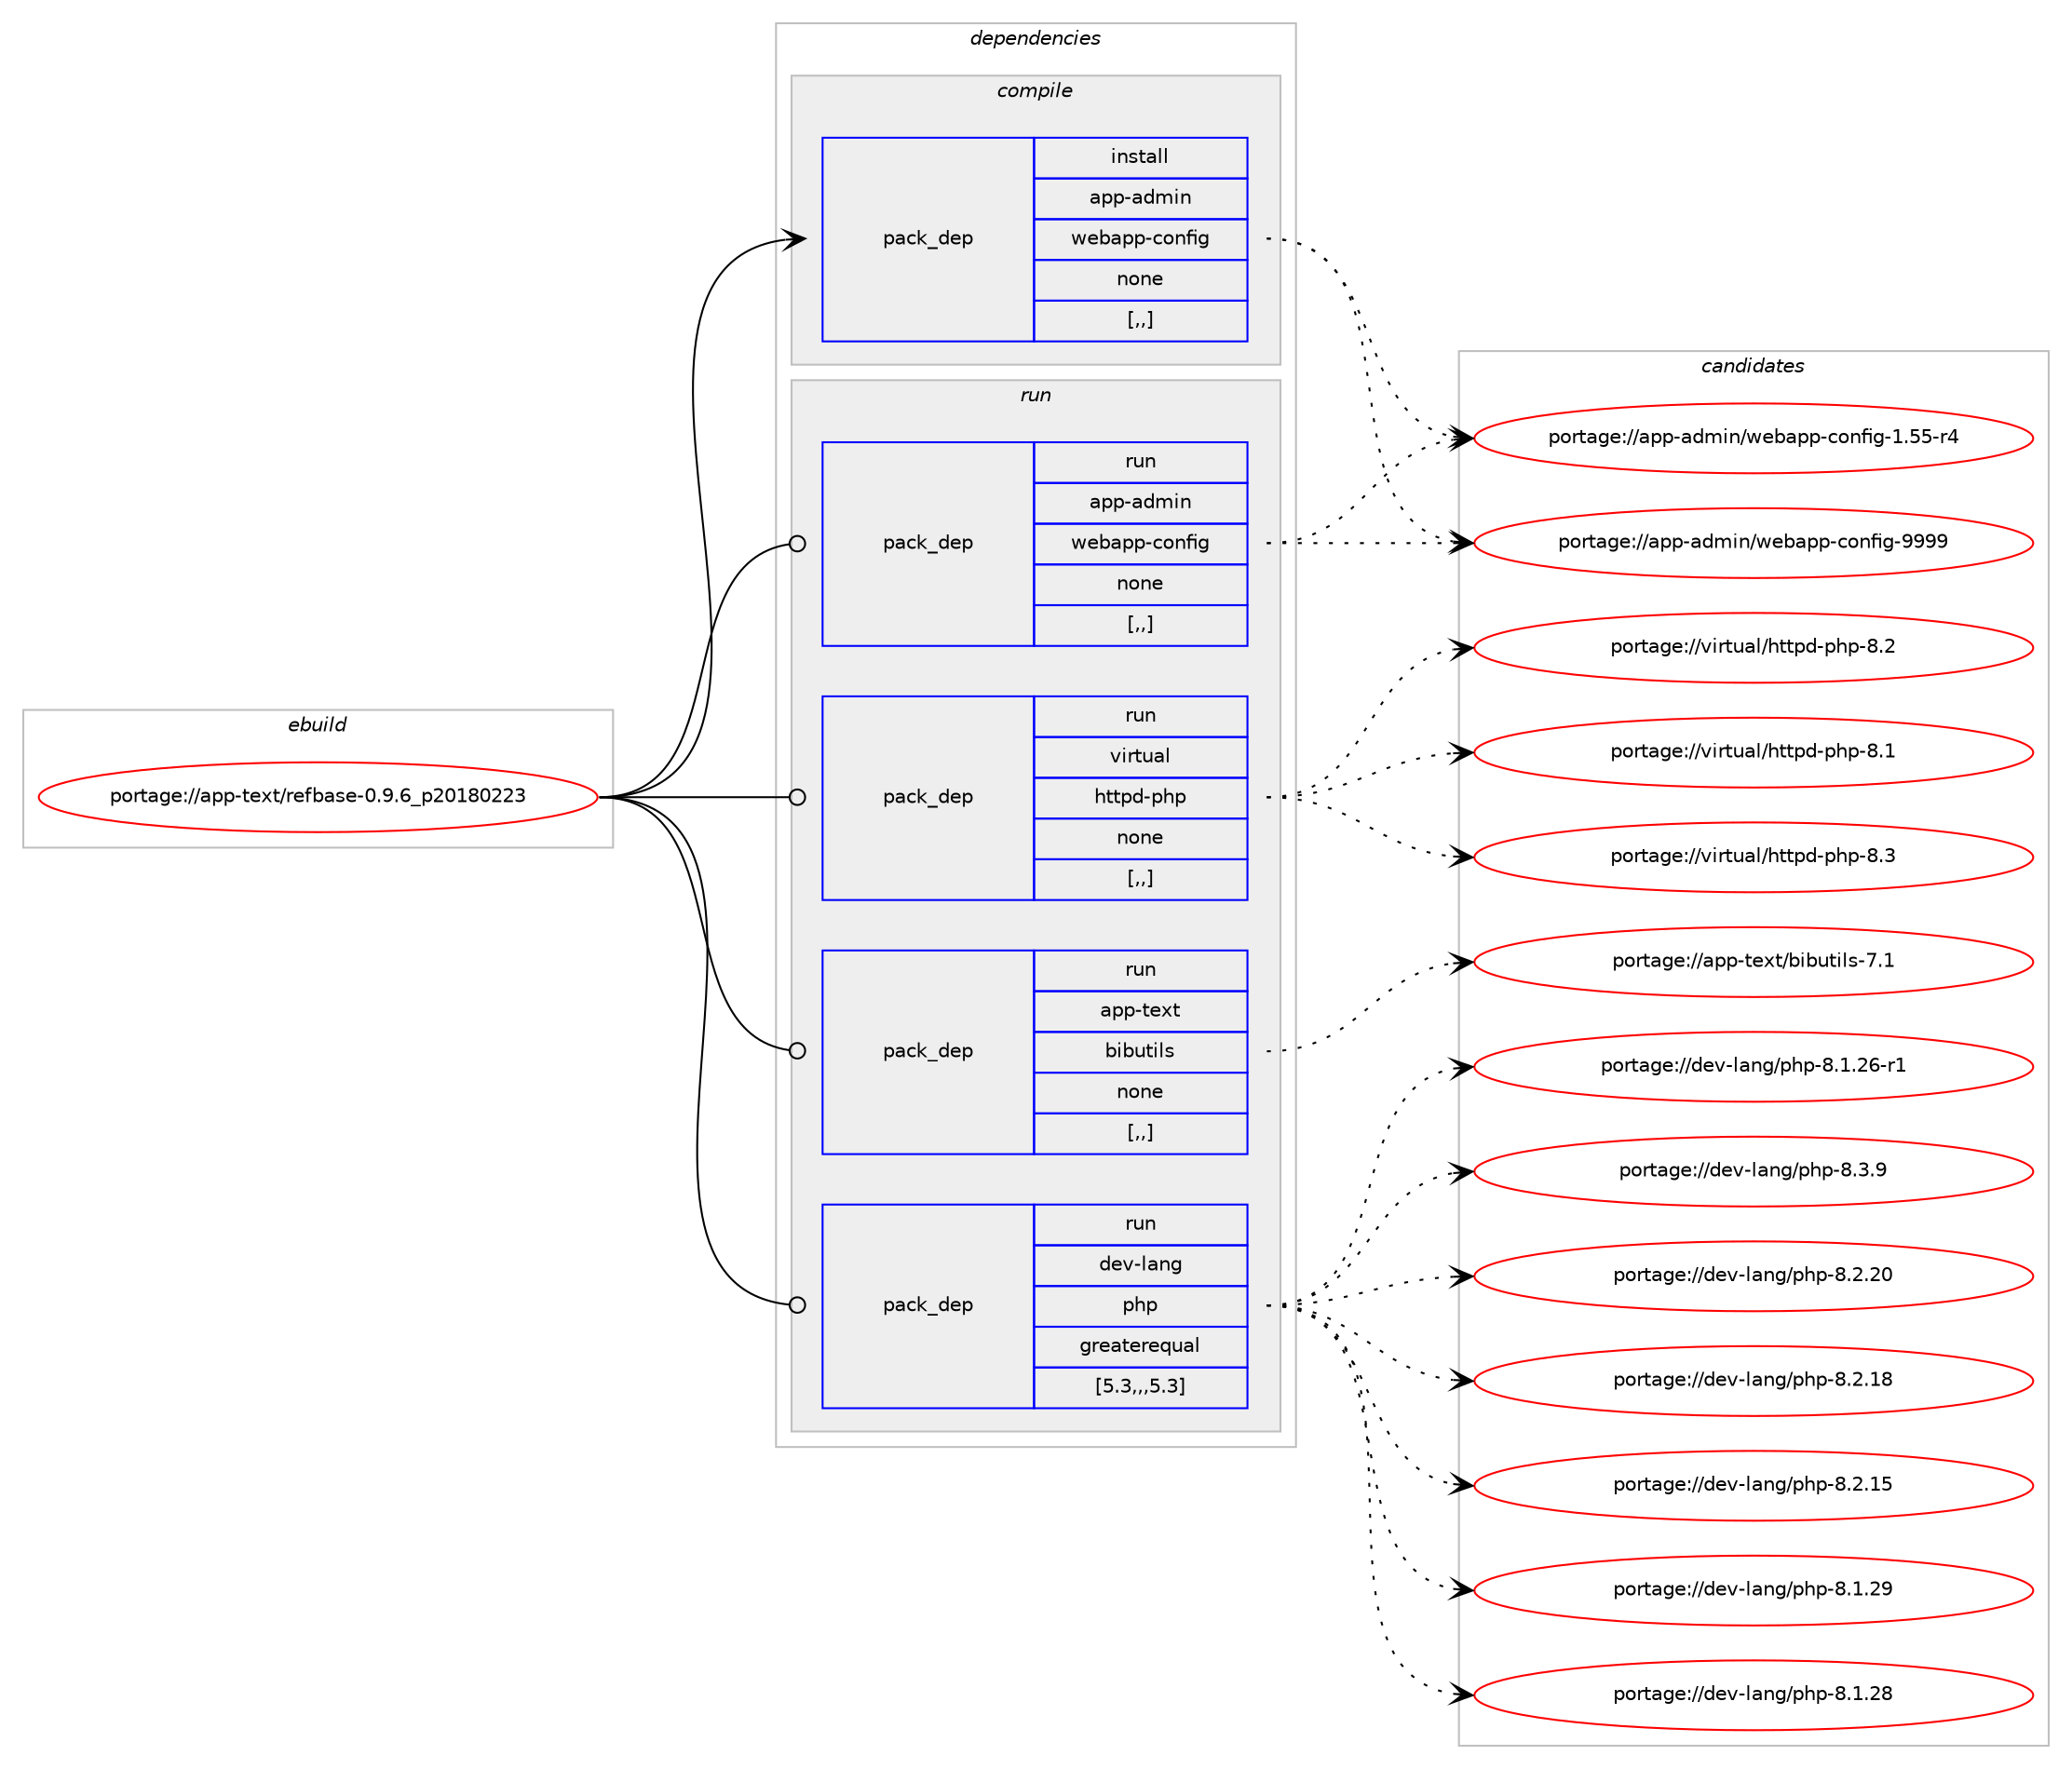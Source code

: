 digraph prolog {

# *************
# Graph options
# *************

newrank=true;
concentrate=true;
compound=true;
graph [rankdir=LR,fontname=Helvetica,fontsize=10,ranksep=1.5];#, ranksep=2.5, nodesep=0.2];
edge  [arrowhead=vee];
node  [fontname=Helvetica,fontsize=10];

# **********
# The ebuild
# **********

subgraph cluster_leftcol {
color=gray;
label=<<i>ebuild</i>>;
id [label="portage://app-text/refbase-0.9.6_p20180223", color=red, width=4, href="../app-text/refbase-0.9.6_p20180223.svg"];
}

# ****************
# The dependencies
# ****************

subgraph cluster_midcol {
color=gray;
label=<<i>dependencies</i>>;
subgraph cluster_compile {
fillcolor="#eeeeee";
style=filled;
label=<<i>compile</i>>;
subgraph pack42803 {
dependency59120 [label=<<TABLE BORDER="0" CELLBORDER="1" CELLSPACING="0" CELLPADDING="4" WIDTH="220"><TR><TD ROWSPAN="6" CELLPADDING="30">pack_dep</TD></TR><TR><TD WIDTH="110">install</TD></TR><TR><TD>app-admin</TD></TR><TR><TD>webapp-config</TD></TR><TR><TD>none</TD></TR><TR><TD>[,,]</TD></TR></TABLE>>, shape=none, color=blue];
}
id:e -> dependency59120:w [weight=20,style="solid",arrowhead="vee"];
}
subgraph cluster_compileandrun {
fillcolor="#eeeeee";
style=filled;
label=<<i>compile and run</i>>;
}
subgraph cluster_run {
fillcolor="#eeeeee";
style=filled;
label=<<i>run</i>>;
subgraph pack42804 {
dependency59121 [label=<<TABLE BORDER="0" CELLBORDER="1" CELLSPACING="0" CELLPADDING="4" WIDTH="220"><TR><TD ROWSPAN="6" CELLPADDING="30">pack_dep</TD></TR><TR><TD WIDTH="110">run</TD></TR><TR><TD>app-admin</TD></TR><TR><TD>webapp-config</TD></TR><TR><TD>none</TD></TR><TR><TD>[,,]</TD></TR></TABLE>>, shape=none, color=blue];
}
id:e -> dependency59121:w [weight=20,style="solid",arrowhead="odot"];
subgraph pack42805 {
dependency59122 [label=<<TABLE BORDER="0" CELLBORDER="1" CELLSPACING="0" CELLPADDING="4" WIDTH="220"><TR><TD ROWSPAN="6" CELLPADDING="30">pack_dep</TD></TR><TR><TD WIDTH="110">run</TD></TR><TR><TD>app-text</TD></TR><TR><TD>bibutils</TD></TR><TR><TD>none</TD></TR><TR><TD>[,,]</TD></TR></TABLE>>, shape=none, color=blue];
}
id:e -> dependency59122:w [weight=20,style="solid",arrowhead="odot"];
subgraph pack42806 {
dependency59123 [label=<<TABLE BORDER="0" CELLBORDER="1" CELLSPACING="0" CELLPADDING="4" WIDTH="220"><TR><TD ROWSPAN="6" CELLPADDING="30">pack_dep</TD></TR><TR><TD WIDTH="110">run</TD></TR><TR><TD>dev-lang</TD></TR><TR><TD>php</TD></TR><TR><TD>greaterequal</TD></TR><TR><TD>[5.3,,,5.3]</TD></TR></TABLE>>, shape=none, color=blue];
}
id:e -> dependency59123:w [weight=20,style="solid",arrowhead="odot"];
subgraph pack42807 {
dependency59124 [label=<<TABLE BORDER="0" CELLBORDER="1" CELLSPACING="0" CELLPADDING="4" WIDTH="220"><TR><TD ROWSPAN="6" CELLPADDING="30">pack_dep</TD></TR><TR><TD WIDTH="110">run</TD></TR><TR><TD>virtual</TD></TR><TR><TD>httpd-php</TD></TR><TR><TD>none</TD></TR><TR><TD>[,,]</TD></TR></TABLE>>, shape=none, color=blue];
}
id:e -> dependency59124:w [weight=20,style="solid",arrowhead="odot"];
}
}

# **************
# The candidates
# **************

subgraph cluster_choices {
rank=same;
color=gray;
label=<<i>candidates</i>>;

subgraph choice42803 {
color=black;
nodesep=1;
choice97112112459710010910511047119101989711211245991111101021051034557575757 [label="portage://app-admin/webapp-config-9999", color=red, width=4,href="../app-admin/webapp-config-9999.svg"];
choice971121124597100109105110471191019897112112459911111010210510345494653534511452 [label="portage://app-admin/webapp-config-1.55-r4", color=red, width=4,href="../app-admin/webapp-config-1.55-r4.svg"];
dependency59120:e -> choice97112112459710010910511047119101989711211245991111101021051034557575757:w [style=dotted,weight="100"];
dependency59120:e -> choice971121124597100109105110471191019897112112459911111010210510345494653534511452:w [style=dotted,weight="100"];
}
subgraph choice42804 {
color=black;
nodesep=1;
choice97112112459710010910511047119101989711211245991111101021051034557575757 [label="portage://app-admin/webapp-config-9999", color=red, width=4,href="../app-admin/webapp-config-9999.svg"];
choice971121124597100109105110471191019897112112459911111010210510345494653534511452 [label="portage://app-admin/webapp-config-1.55-r4", color=red, width=4,href="../app-admin/webapp-config-1.55-r4.svg"];
dependency59121:e -> choice97112112459710010910511047119101989711211245991111101021051034557575757:w [style=dotted,weight="100"];
dependency59121:e -> choice971121124597100109105110471191019897112112459911111010210510345494653534511452:w [style=dotted,weight="100"];
}
subgraph choice42805 {
color=black;
nodesep=1;
choice971121124511610112011647981059811711610510811545554649 [label="portage://app-text/bibutils-7.1", color=red, width=4,href="../app-text/bibutils-7.1.svg"];
dependency59122:e -> choice971121124511610112011647981059811711610510811545554649:w [style=dotted,weight="100"];
}
subgraph choice42806 {
color=black;
nodesep=1;
choice100101118451089711010347112104112455646514657 [label="portage://dev-lang/php-8.3.9", color=red, width=4,href="../dev-lang/php-8.3.9.svg"];
choice10010111845108971101034711210411245564650465048 [label="portage://dev-lang/php-8.2.20", color=red, width=4,href="../dev-lang/php-8.2.20.svg"];
choice10010111845108971101034711210411245564650464956 [label="portage://dev-lang/php-8.2.18", color=red, width=4,href="../dev-lang/php-8.2.18.svg"];
choice10010111845108971101034711210411245564650464953 [label="portage://dev-lang/php-8.2.15", color=red, width=4,href="../dev-lang/php-8.2.15.svg"];
choice10010111845108971101034711210411245564649465057 [label="portage://dev-lang/php-8.1.29", color=red, width=4,href="../dev-lang/php-8.1.29.svg"];
choice10010111845108971101034711210411245564649465056 [label="portage://dev-lang/php-8.1.28", color=red, width=4,href="../dev-lang/php-8.1.28.svg"];
choice100101118451089711010347112104112455646494650544511449 [label="portage://dev-lang/php-8.1.26-r1", color=red, width=4,href="../dev-lang/php-8.1.26-r1.svg"];
dependency59123:e -> choice100101118451089711010347112104112455646514657:w [style=dotted,weight="100"];
dependency59123:e -> choice10010111845108971101034711210411245564650465048:w [style=dotted,weight="100"];
dependency59123:e -> choice10010111845108971101034711210411245564650464956:w [style=dotted,weight="100"];
dependency59123:e -> choice10010111845108971101034711210411245564650464953:w [style=dotted,weight="100"];
dependency59123:e -> choice10010111845108971101034711210411245564649465057:w [style=dotted,weight="100"];
dependency59123:e -> choice10010111845108971101034711210411245564649465056:w [style=dotted,weight="100"];
dependency59123:e -> choice100101118451089711010347112104112455646494650544511449:w [style=dotted,weight="100"];
}
subgraph choice42807 {
color=black;
nodesep=1;
choice11810511411611797108471041161161121004511210411245564651 [label="portage://virtual/httpd-php-8.3", color=red, width=4,href="../virtual/httpd-php-8.3.svg"];
choice11810511411611797108471041161161121004511210411245564650 [label="portage://virtual/httpd-php-8.2", color=red, width=4,href="../virtual/httpd-php-8.2.svg"];
choice11810511411611797108471041161161121004511210411245564649 [label="portage://virtual/httpd-php-8.1", color=red, width=4,href="../virtual/httpd-php-8.1.svg"];
dependency59124:e -> choice11810511411611797108471041161161121004511210411245564651:w [style=dotted,weight="100"];
dependency59124:e -> choice11810511411611797108471041161161121004511210411245564650:w [style=dotted,weight="100"];
dependency59124:e -> choice11810511411611797108471041161161121004511210411245564649:w [style=dotted,weight="100"];
}
}

}
